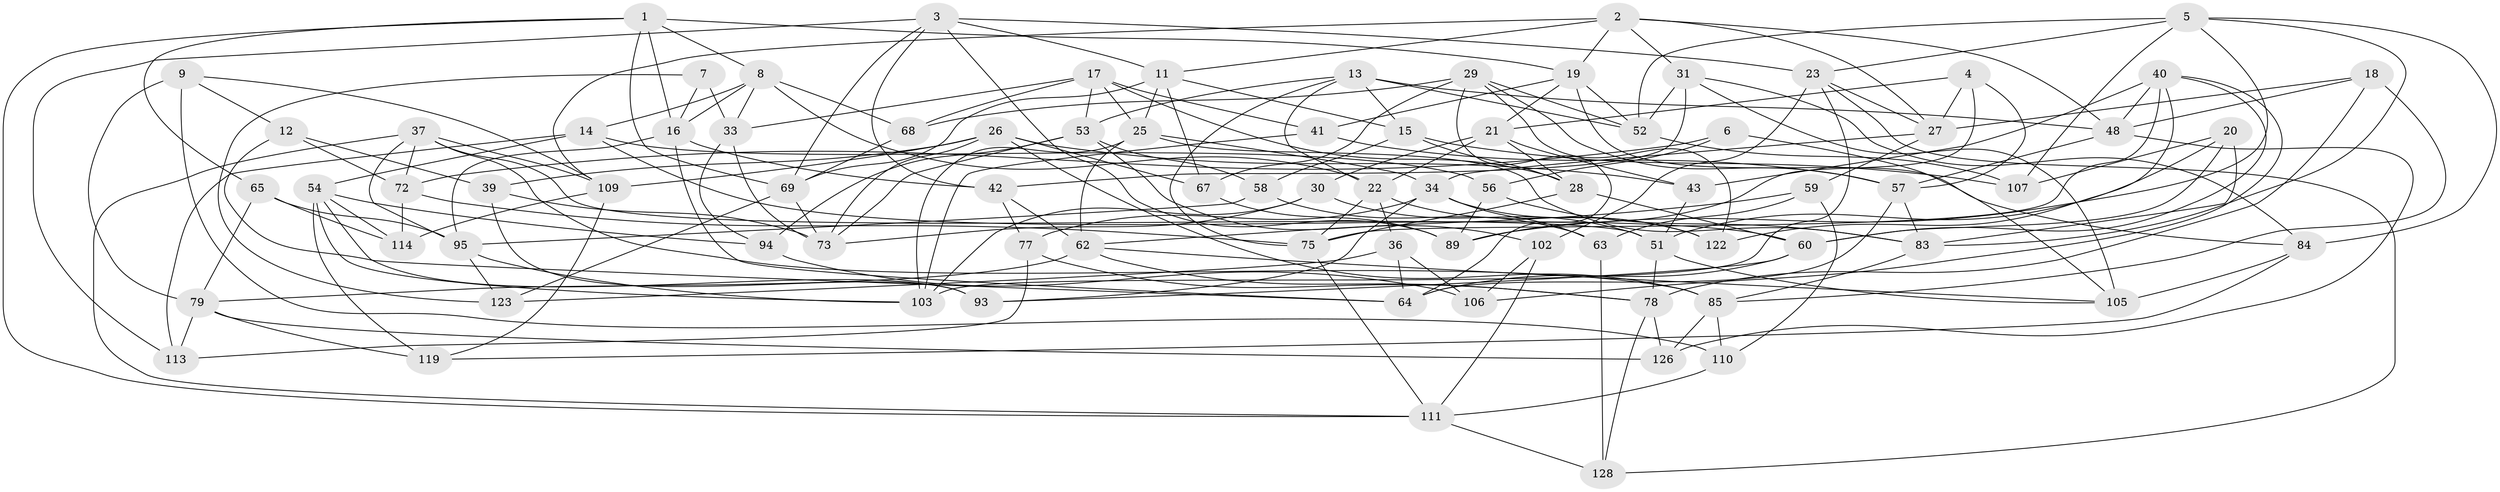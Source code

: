 // original degree distribution, {4: 1.0}
// Generated by graph-tools (version 1.1) at 2025/11/02/27/25 16:11:49]
// undirected, 83 vertices, 210 edges
graph export_dot {
graph [start="1"]
  node [color=gray90,style=filled];
  1 [super="+49"];
  2 [super="+10"];
  3 [super="+134"];
  4;
  5 [super="+81"];
  6;
  7;
  8 [super="+32"];
  9;
  11 [super="+117"];
  12;
  13 [super="+61"];
  14 [super="+71"];
  15 [super="+98"];
  16 [super="+130"];
  17 [super="+87"];
  18;
  19 [super="+50"];
  20;
  21 [super="+24"];
  22 [super="+108"];
  23 [super="+46"];
  25 [super="+88"];
  26 [super="+45"];
  27 [super="+44"];
  28 [super="+86"];
  29 [super="+47"];
  30;
  31 [super="+99"];
  33 [super="+35"];
  34 [super="+91"];
  36;
  37 [super="+38"];
  39;
  40 [super="+55"];
  41;
  42 [super="+70"];
  43;
  48 [super="+92"];
  51 [super="+80"];
  52 [super="+125"];
  53 [super="+66"];
  54 [super="+129"];
  56 [super="+132"];
  57 [super="+101"];
  58;
  59;
  60 [super="+131"];
  62 [super="+74"];
  63;
  64 [super="+127"];
  65;
  67;
  68;
  69 [super="+124"];
  72 [super="+76"];
  73 [super="+100"];
  75 [super="+82"];
  77;
  78 [super="+118"];
  79 [super="+90"];
  83 [super="+104"];
  84 [super="+96"];
  85 [super="+116"];
  89 [super="+97"];
  93;
  94;
  95 [super="+115"];
  102;
  103 [super="+121"];
  105 [super="+133"];
  106;
  107;
  109 [super="+120"];
  110;
  111 [super="+112"];
  113;
  114;
  119;
  122;
  123;
  126;
  128;
  1 -- 8;
  1 -- 65;
  1 -- 19;
  1 -- 69;
  1 -- 111;
  1 -- 16;
  2 -- 109;
  2 -- 48;
  2 -- 11;
  2 -- 19;
  2 -- 27;
  2 -- 31;
  3 -- 42;
  3 -- 69;
  3 -- 23;
  3 -- 11;
  3 -- 113;
  3 -- 89;
  4 -- 89;
  4 -- 27;
  4 -- 21;
  4 -- 57;
  5 -- 52;
  5 -- 83;
  5 -- 89;
  5 -- 107;
  5 -- 84;
  5 -- 23;
  6 -- 72 [weight=2];
  6 -- 105;
  6 -- 56;
  7 -- 123;
  7 -- 33 [weight=2];
  7 -- 16;
  8 -- 68;
  8 -- 22;
  8 -- 33;
  8 -- 14;
  8 -- 16;
  9 -- 79;
  9 -- 110;
  9 -- 12;
  9 -- 109;
  11 -- 67;
  11 -- 25;
  11 -- 69;
  11 -- 15;
  12 -- 39;
  12 -- 64;
  12 -- 72;
  13 -- 75;
  13 -- 22;
  13 -- 52;
  13 -- 48;
  13 -- 53;
  13 -- 15;
  14 -- 113;
  14 -- 54;
  14 -- 56 [weight=2];
  14 -- 60;
  15 -- 107;
  15 -- 58;
  15 -- 28 [weight=2];
  16 -- 95;
  16 -- 42;
  16 -- 64;
  17 -- 53;
  17 -- 68;
  17 -- 33;
  17 -- 28;
  17 -- 41;
  17 -- 25;
  18 -- 78;
  18 -- 48;
  18 -- 27;
  18 -- 85;
  19 -- 52;
  19 -- 41;
  19 -- 84;
  19 -- 21;
  20 -- 83;
  20 -- 51;
  20 -- 107;
  20 -- 60;
  21 -- 28;
  21 -- 22;
  21 -- 43;
  21 -- 30;
  22 -- 122;
  22 -- 36;
  22 -- 75;
  23 -- 128;
  23 -- 102;
  23 -- 27;
  23 -- 103;
  25 -- 34;
  25 -- 103;
  25 -- 62;
  25 -- 83;
  26 -- 39;
  26 -- 109;
  26 -- 85;
  26 -- 67;
  26 -- 73;
  26 -- 43;
  27 -- 59;
  27 -- 34;
  28 -- 60;
  28 -- 75;
  29 -- 68;
  29 -- 57;
  29 -- 52;
  29 -- 64;
  29 -- 122;
  29 -- 67;
  30 -- 51;
  30 -- 73;
  30 -- 103;
  31 -- 42 [weight=2];
  31 -- 84;
  31 -- 52;
  31 -- 105;
  33 -- 94;
  33 -- 73;
  34 -- 93;
  34 -- 63;
  34 -- 77;
  34 -- 122;
  36 -- 106;
  36 -- 64;
  36 -- 123;
  37 -- 109;
  37 -- 111;
  37 -- 85;
  37 -- 95;
  37 -- 72;
  37 -- 51;
  39 -- 93;
  39 -- 73;
  40 -- 60;
  40 -- 43;
  40 -- 122;
  40 -- 48;
  40 -- 106;
  40 -- 75;
  41 -- 103;
  41 -- 57;
  42 -- 62;
  42 -- 77;
  43 -- 51;
  48 -- 57;
  48 -- 126;
  51 -- 105;
  51 -- 78;
  52 -- 107;
  53 -- 94;
  53 -- 73;
  53 -- 58;
  53 -- 102;
  54 -- 94;
  54 -- 114;
  54 -- 93;
  54 -- 119;
  54 -- 103;
  56 -- 83;
  56 -- 89 [weight=2];
  57 -- 64;
  57 -- 83;
  58 -- 63;
  58 -- 95;
  59 -- 110;
  59 -- 63;
  59 -- 62;
  60 -- 93;
  60 -- 64;
  62 -- 105;
  62 -- 79;
  62 -- 78;
  63 -- 128;
  65 -- 114;
  65 -- 95;
  65 -- 79;
  67 -- 89;
  68 -- 69;
  69 -- 73;
  69 -- 123;
  72 -- 114;
  72 -- 75;
  75 -- 111;
  77 -- 78;
  77 -- 113;
  78 -- 128;
  78 -- 126;
  79 -- 119;
  79 -- 126;
  79 -- 113;
  83 -- 85;
  84 -- 105 [weight=2];
  84 -- 119;
  85 -- 110;
  85 -- 126;
  94 -- 106;
  95 -- 123;
  95 -- 103;
  102 -- 111;
  102 -- 106;
  109 -- 114;
  109 -- 119;
  110 -- 111;
  111 -- 128;
}
